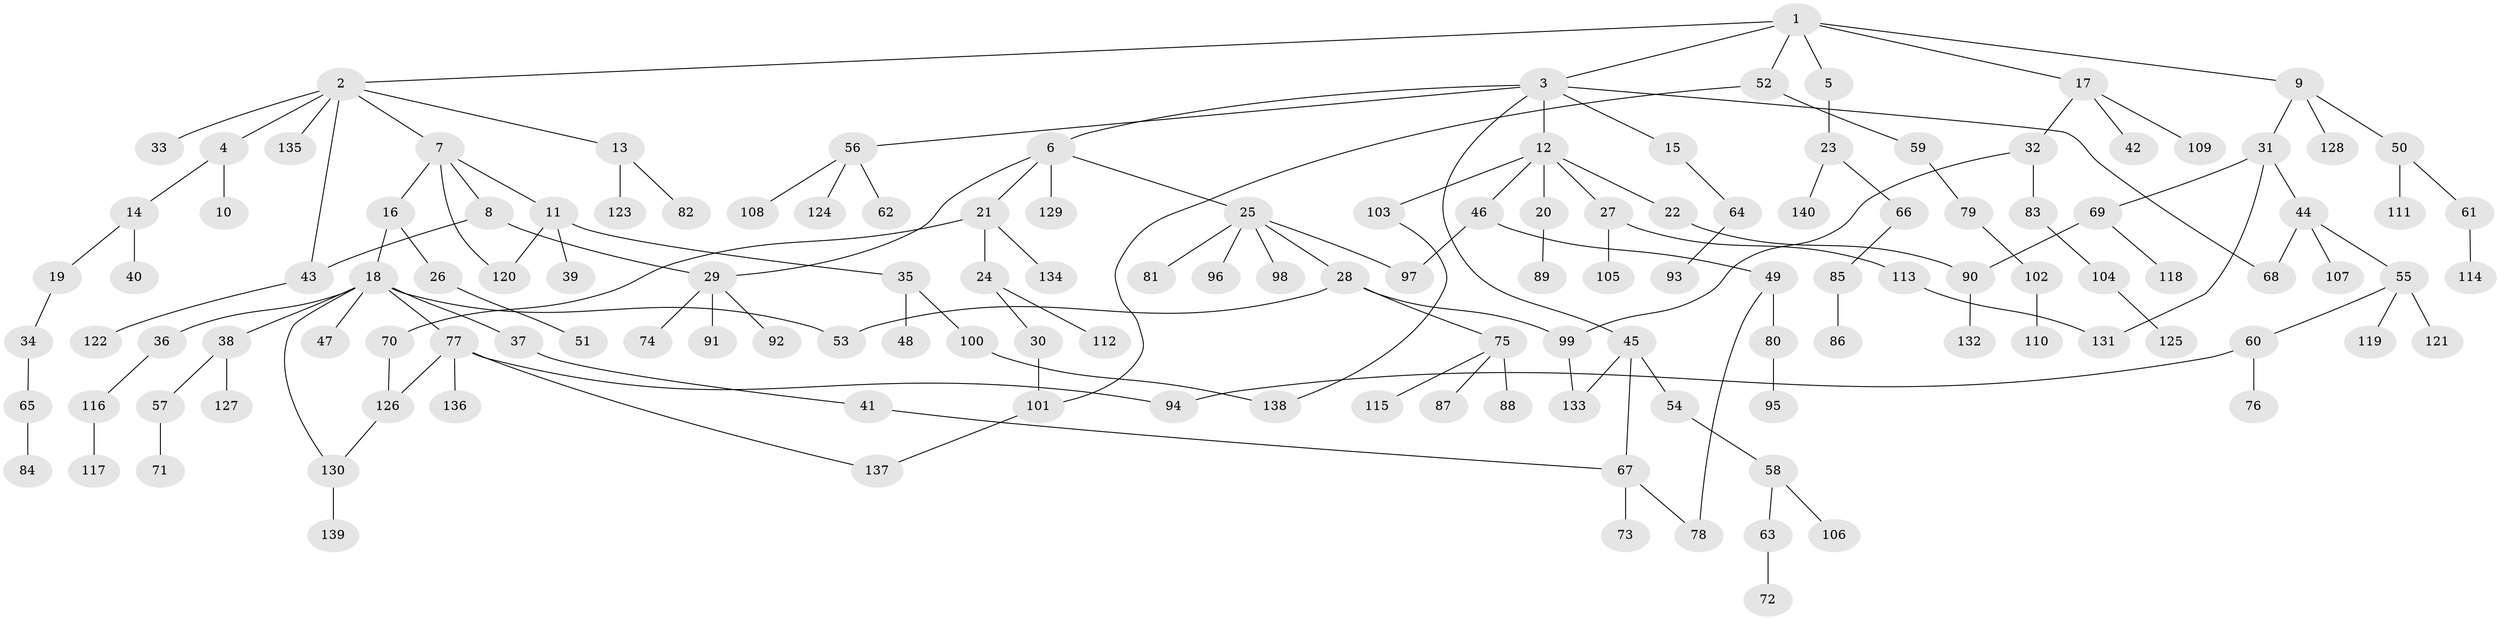 // Generated by graph-tools (version 1.1) at 2025/34/03/09/25 02:34:19]
// undirected, 140 vertices, 157 edges
graph export_dot {
graph [start="1"]
  node [color=gray90,style=filled];
  1;
  2;
  3;
  4;
  5;
  6;
  7;
  8;
  9;
  10;
  11;
  12;
  13;
  14;
  15;
  16;
  17;
  18;
  19;
  20;
  21;
  22;
  23;
  24;
  25;
  26;
  27;
  28;
  29;
  30;
  31;
  32;
  33;
  34;
  35;
  36;
  37;
  38;
  39;
  40;
  41;
  42;
  43;
  44;
  45;
  46;
  47;
  48;
  49;
  50;
  51;
  52;
  53;
  54;
  55;
  56;
  57;
  58;
  59;
  60;
  61;
  62;
  63;
  64;
  65;
  66;
  67;
  68;
  69;
  70;
  71;
  72;
  73;
  74;
  75;
  76;
  77;
  78;
  79;
  80;
  81;
  82;
  83;
  84;
  85;
  86;
  87;
  88;
  89;
  90;
  91;
  92;
  93;
  94;
  95;
  96;
  97;
  98;
  99;
  100;
  101;
  102;
  103;
  104;
  105;
  106;
  107;
  108;
  109;
  110;
  111;
  112;
  113;
  114;
  115;
  116;
  117;
  118;
  119;
  120;
  121;
  122;
  123;
  124;
  125;
  126;
  127;
  128;
  129;
  130;
  131;
  132;
  133;
  134;
  135;
  136;
  137;
  138;
  139;
  140;
  1 -- 2;
  1 -- 3;
  1 -- 5;
  1 -- 9;
  1 -- 17;
  1 -- 52;
  2 -- 4;
  2 -- 7;
  2 -- 13;
  2 -- 33;
  2 -- 43;
  2 -- 135;
  3 -- 6;
  3 -- 12;
  3 -- 15;
  3 -- 45;
  3 -- 56;
  3 -- 68;
  4 -- 10;
  4 -- 14;
  5 -- 23;
  6 -- 21;
  6 -- 25;
  6 -- 129;
  6 -- 29;
  7 -- 8;
  7 -- 11;
  7 -- 16;
  7 -- 120;
  8 -- 29;
  8 -- 43;
  9 -- 31;
  9 -- 50;
  9 -- 128;
  11 -- 35;
  11 -- 39;
  11 -- 120;
  12 -- 20;
  12 -- 22;
  12 -- 27;
  12 -- 46;
  12 -- 103;
  13 -- 82;
  13 -- 123;
  14 -- 19;
  14 -- 40;
  15 -- 64;
  16 -- 18;
  16 -- 26;
  17 -- 32;
  17 -- 42;
  17 -- 109;
  18 -- 36;
  18 -- 37;
  18 -- 38;
  18 -- 47;
  18 -- 53;
  18 -- 77;
  18 -- 130;
  19 -- 34;
  20 -- 89;
  21 -- 24;
  21 -- 70;
  21 -- 134;
  22 -- 90;
  23 -- 66;
  23 -- 140;
  24 -- 30;
  24 -- 112;
  25 -- 28;
  25 -- 81;
  25 -- 96;
  25 -- 98;
  25 -- 97;
  26 -- 51;
  27 -- 105;
  27 -- 113;
  28 -- 75;
  28 -- 99;
  28 -- 53;
  29 -- 74;
  29 -- 91;
  29 -- 92;
  30 -- 101;
  31 -- 44;
  31 -- 69;
  31 -- 131;
  32 -- 83;
  32 -- 99;
  34 -- 65;
  35 -- 48;
  35 -- 100;
  36 -- 116;
  37 -- 41;
  38 -- 57;
  38 -- 127;
  41 -- 67;
  43 -- 122;
  44 -- 55;
  44 -- 107;
  44 -- 68;
  45 -- 54;
  45 -- 67;
  45 -- 133;
  46 -- 49;
  46 -- 97;
  49 -- 80;
  49 -- 78;
  50 -- 61;
  50 -- 111;
  52 -- 59;
  52 -- 101;
  54 -- 58;
  55 -- 60;
  55 -- 119;
  55 -- 121;
  56 -- 62;
  56 -- 108;
  56 -- 124;
  57 -- 71;
  58 -- 63;
  58 -- 106;
  59 -- 79;
  60 -- 76;
  60 -- 94;
  61 -- 114;
  63 -- 72;
  64 -- 93;
  65 -- 84;
  66 -- 85;
  67 -- 73;
  67 -- 78;
  69 -- 90;
  69 -- 118;
  70 -- 126;
  75 -- 87;
  75 -- 88;
  75 -- 115;
  77 -- 94;
  77 -- 136;
  77 -- 137;
  77 -- 126;
  79 -- 102;
  80 -- 95;
  83 -- 104;
  85 -- 86;
  90 -- 132;
  99 -- 133;
  100 -- 138;
  101 -- 137;
  102 -- 110;
  103 -- 138;
  104 -- 125;
  113 -- 131;
  116 -- 117;
  126 -- 130;
  130 -- 139;
}
